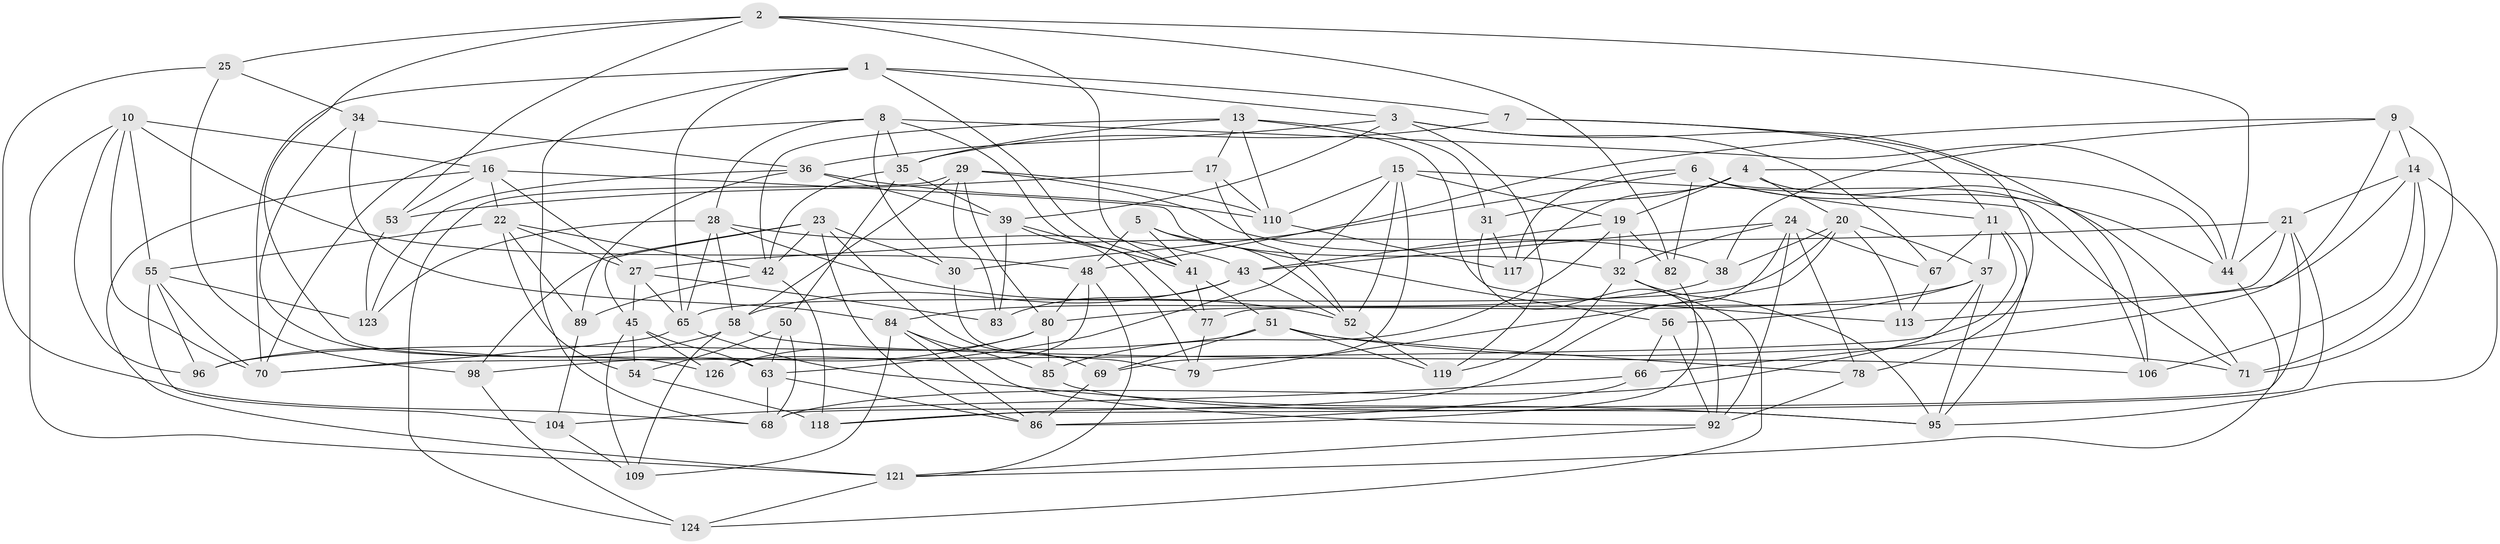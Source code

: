 // Generated by graph-tools (version 1.1) at 2025/24/03/03/25 07:24:28]
// undirected, 83 vertices, 214 edges
graph export_dot {
graph [start="1"]
  node [color=gray90,style=filled];
  1 [super="+26"];
  2 [super="+100"];
  3 [super="+112"];
  4 [super="+128"];
  5;
  6 [super="+12"];
  7;
  8 [super="+61"];
  9 [super="+18"];
  10 [super="+74"];
  11 [super="+46"];
  13 [super="+103"];
  14 [super="+59"];
  15 [super="+33"];
  16 [super="+57"];
  17;
  19 [super="+102"];
  20 [super="+72"];
  21 [super="+129"];
  22 [super="+94"];
  23 [super="+114"];
  24 [super="+130"];
  25;
  27 [super="+81"];
  28 [super="+125"];
  29 [super="+47"];
  30;
  31;
  32 [super="+108"];
  34;
  35 [super="+115"];
  36 [super="+90"];
  37 [super="+40"];
  38;
  39 [super="+116"];
  41 [super="+64"];
  42 [super="+62"];
  43 [super="+101"];
  44 [super="+76"];
  45 [super="+73"];
  48 [super="+49"];
  50;
  51 [super="+88"];
  52 [super="+60"];
  53;
  54;
  55 [super="+111"];
  56;
  58 [super="+99"];
  63 [super="+120"];
  65 [super="+75"];
  66;
  67;
  68 [super="+107"];
  69;
  70 [super="+91"];
  71 [super="+97"];
  77;
  78;
  79;
  80 [super="+93"];
  82;
  83;
  84 [super="+87"];
  85;
  86 [super="+132"];
  89;
  92 [super="+131"];
  95 [super="+105"];
  96;
  98;
  104;
  106;
  109;
  110 [super="+122"];
  113;
  117;
  118;
  119;
  121 [super="+127"];
  123;
  124;
  126;
  1 -- 41;
  1 -- 7;
  1 -- 70;
  1 -- 68;
  1 -- 65;
  1 -- 3;
  2 -- 25;
  2 -- 63;
  2 -- 41;
  2 -- 82;
  2 -- 44;
  2 -- 53;
  3 -- 67;
  3 -- 36;
  3 -- 119;
  3 -- 106;
  3 -- 39;
  4 -- 31;
  4 -- 71;
  4 -- 44;
  4 -- 20;
  4 -- 19;
  4 -- 117;
  5 -- 56;
  5 -- 41;
  5 -- 52;
  5 -- 48;
  6 -- 30;
  6 -- 117;
  6 -- 44;
  6 -- 106;
  6 -- 82;
  6 -- 11;
  7 -- 78;
  7 -- 35;
  7 -- 11;
  8 -- 28;
  8 -- 77;
  8 -- 44;
  8 -- 70;
  8 -- 35;
  8 -- 30;
  9 -- 66;
  9 -- 48;
  9 -- 71 [weight=2];
  9 -- 38;
  9 -- 14;
  10 -- 96;
  10 -- 70;
  10 -- 55;
  10 -- 16;
  10 -- 121;
  10 -- 48;
  11 -- 67;
  11 -- 37;
  11 -- 70;
  11 -- 95;
  13 -- 17;
  13 -- 110;
  13 -- 35;
  13 -- 113;
  13 -- 42;
  13 -- 31;
  14 -- 71;
  14 -- 106;
  14 -- 95;
  14 -- 113;
  14 -- 21;
  15 -- 52;
  15 -- 69;
  15 -- 71;
  15 -- 19;
  15 -- 110;
  15 -- 63;
  16 -- 27;
  16 -- 121;
  16 -- 53;
  16 -- 22;
  16 -- 32;
  17 -- 53;
  17 -- 52;
  17 -- 110;
  19 -- 43;
  19 -- 82;
  19 -- 32;
  19 -- 85;
  20 -- 38;
  20 -- 113;
  20 -- 79;
  20 -- 37;
  20 -- 65;
  21 -- 77;
  21 -- 68;
  21 -- 27;
  21 -- 44;
  21 -- 118;
  22 -- 55;
  22 -- 54;
  22 -- 89;
  22 -- 42;
  22 -- 27;
  23 -- 42;
  23 -- 69;
  23 -- 30;
  23 -- 98;
  23 -- 45;
  23 -- 86;
  24 -- 67;
  24 -- 118;
  24 -- 78;
  24 -- 32;
  24 -- 92;
  24 -- 43;
  25 -- 68;
  25 -- 98;
  25 -- 34;
  27 -- 45;
  27 -- 65;
  27 -- 83;
  28 -- 65;
  28 -- 58;
  28 -- 123;
  28 -- 52;
  28 -- 43;
  29 -- 110;
  29 -- 38;
  29 -- 80;
  29 -- 83;
  29 -- 124;
  29 -- 58;
  30 -- 79;
  31 -- 117;
  31 -- 92;
  32 -- 124;
  32 -- 95;
  32 -- 119;
  34 -- 126;
  34 -- 84;
  34 -- 36;
  35 -- 50;
  35 -- 39;
  35 -- 42;
  36 -- 110;
  36 -- 89;
  36 -- 123;
  36 -- 39;
  37 -- 95;
  37 -- 68;
  37 -- 56;
  37 -- 80;
  38 -- 84;
  39 -- 79;
  39 -- 41;
  39 -- 83;
  41 -- 77;
  41 -- 51;
  42 -- 89;
  42 -- 118;
  43 -- 83;
  43 -- 52;
  43 -- 58;
  44 -- 121;
  45 -- 126;
  45 -- 109;
  45 -- 54;
  45 -- 63;
  48 -- 121;
  48 -- 126;
  48 -- 80;
  50 -- 63;
  50 -- 68;
  50 -- 54;
  51 -- 69;
  51 -- 96;
  51 -- 71;
  51 -- 78;
  51 -- 119;
  52 -- 119;
  53 -- 123;
  54 -- 118;
  55 -- 123;
  55 -- 96;
  55 -- 104;
  55 -- 70;
  56 -- 66;
  56 -- 92;
  58 -- 109;
  58 -- 106;
  58 -- 96;
  63 -- 68;
  63 -- 86;
  65 -- 70;
  65 -- 95;
  66 -- 104;
  66 -- 86;
  67 -- 113;
  69 -- 86;
  77 -- 79;
  78 -- 92;
  80 -- 98;
  80 -- 85;
  80 -- 126;
  82 -- 86;
  84 -- 109;
  84 -- 85;
  84 -- 86;
  84 -- 92;
  85 -- 95;
  89 -- 104;
  92 -- 121;
  98 -- 124;
  104 -- 109;
  110 -- 117;
  121 -- 124;
}
